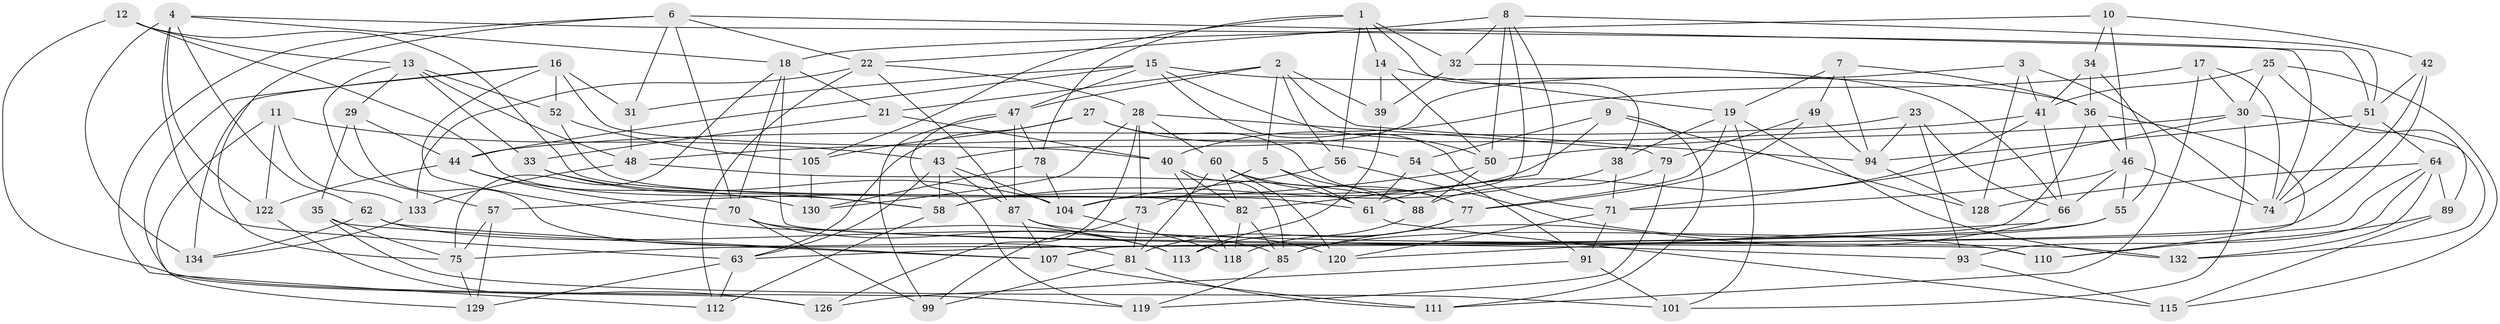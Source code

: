 // Generated by graph-tools (version 1.1) at 2025/24/03/03/25 07:24:25]
// undirected, 96 vertices, 233 edges
graph export_dot {
graph [start="1"]
  node [color=gray90,style=filled];
  1 [super="+37"];
  2 [super="+116"];
  3;
  4 [super="+20"];
  5;
  6 [super="+96"];
  7;
  8 [super="+123"];
  9;
  10;
  11;
  12;
  13 [super="+45"];
  14;
  15 [super="+136"];
  16 [super="+86"];
  17;
  18 [super="+26"];
  19 [super="+24"];
  21;
  22 [super="+68"];
  23;
  25;
  27;
  28 [super="+106"];
  29;
  30 [super="+53"];
  31;
  32;
  33;
  34;
  35;
  36 [super="+102"];
  38;
  39;
  40 [super="+59"];
  41 [super="+90"];
  42;
  43 [super="+69"];
  44 [super="+80"];
  46 [super="+67"];
  47 [super="+131"];
  48 [super="+100"];
  49;
  50 [super="+103"];
  51 [super="+72"];
  52;
  54;
  55;
  56;
  57;
  58 [super="+137"];
  60 [super="+98"];
  61 [super="+65"];
  62;
  63 [super="+76"];
  64 [super="+83"];
  66 [super="+135"];
  70 [super="+117"];
  71 [super="+109"];
  73;
  74 [super="+108"];
  75 [super="+95"];
  77 [super="+125"];
  78;
  79;
  81 [super="+84"];
  82 [super="+127"];
  85 [super="+92"];
  87 [super="+138"];
  88 [super="+97"];
  89;
  91;
  93;
  94 [super="+124"];
  99;
  101;
  104 [super="+114"];
  105;
  107 [super="+121"];
  110;
  111;
  112;
  113;
  115;
  118;
  119;
  120;
  122;
  126;
  128;
  129;
  130;
  132;
  133;
  134;
  1 -- 32;
  1 -- 105;
  1 -- 14;
  1 -- 56;
  1 -- 38;
  1 -- 78;
  2 -- 21;
  2 -- 39;
  2 -- 56;
  2 -- 5;
  2 -- 94;
  2 -- 47;
  3 -- 43;
  3 -- 128;
  3 -- 74;
  3 -- 41;
  4 -- 122;
  4 -- 74;
  4 -- 18;
  4 -- 134;
  4 -- 62;
  4 -- 63;
  5 -- 61;
  5 -- 73;
  5 -- 88;
  6 -- 112;
  6 -- 75;
  6 -- 22;
  6 -- 70;
  6 -- 51;
  6 -- 31;
  7 -- 49;
  7 -- 19;
  7 -- 36;
  7 -- 94;
  8 -- 32;
  8 -- 22;
  8 -- 82;
  8 -- 104;
  8 -- 51;
  8 -- 50;
  9 -- 128;
  9 -- 111;
  9 -- 54;
  9 -- 58;
  10 -- 34;
  10 -- 18;
  10 -- 42;
  10 -- 46;
  11 -- 129;
  11 -- 133;
  11 -- 122;
  11 -- 43;
  12 -- 13;
  12 -- 82;
  12 -- 119;
  12 -- 58;
  13 -- 57;
  13 -- 48;
  13 -- 33;
  13 -- 52;
  13 -- 29;
  14 -- 50;
  14 -- 19;
  14 -- 39;
  15 -- 50;
  15 -- 31;
  15 -- 71;
  15 -- 36;
  15 -- 44;
  15 -- 47;
  16 -- 31;
  16 -- 40;
  16 -- 52;
  16 -- 113;
  16 -- 134;
  16 -- 126;
  17 -- 111;
  17 -- 30;
  17 -- 74;
  17 -- 40;
  18 -- 75;
  18 -- 110;
  18 -- 21;
  18 -- 70;
  19 -- 38;
  19 -- 101;
  19 -- 132;
  19 -- 77;
  21 -- 33;
  21 -- 40;
  22 -- 87;
  22 -- 112;
  22 -- 133;
  22 -- 28;
  23 -- 94;
  23 -- 66;
  23 -- 93;
  23 -- 44;
  25 -- 89;
  25 -- 115;
  25 -- 41;
  25 -- 30;
  27 -- 54;
  27 -- 105;
  27 -- 77;
  27 -- 63;
  28 -- 130;
  28 -- 60;
  28 -- 73;
  28 -- 126;
  28 -- 79;
  29 -- 44;
  29 -- 35;
  29 -- 81;
  30 -- 132;
  30 -- 101;
  30 -- 71;
  30 -- 50;
  31 -- 48;
  32 -- 39;
  32 -- 66;
  33 -- 58;
  33 -- 104;
  34 -- 55;
  34 -- 41;
  34 -- 36;
  35 -- 101;
  35 -- 75;
  35 -- 107;
  36 -- 110;
  36 -- 46;
  36 -- 107;
  38 -- 58;
  38 -- 71;
  39 -- 113;
  40 -- 85;
  40 -- 118;
  40 -- 82;
  41 -- 61;
  41 -- 48;
  41 -- 66;
  42 -- 51;
  42 -- 75;
  42 -- 74;
  43 -- 87;
  43 -- 63;
  43 -- 104;
  43 -- 58;
  44 -- 130;
  44 -- 122;
  44 -- 70;
  46 -- 55;
  46 -- 71;
  46 -- 66;
  46 -- 74;
  47 -- 99;
  47 -- 119;
  47 -- 78;
  47 -- 87;
  48 -- 133;
  48 -- 88 [weight=2];
  49 -- 79;
  49 -- 77;
  49 -- 94;
  50 -- 88;
  50 -- 57;
  51 -- 94;
  51 -- 74;
  51 -- 64;
  52 -- 105;
  52 -- 61;
  54 -- 91;
  54 -- 61;
  55 -- 85;
  55 -- 63;
  56 -- 110;
  56 -- 104;
  57 -- 75;
  57 -- 129;
  58 -- 112;
  60 -- 81;
  60 -- 61;
  60 -- 120;
  60 -- 82;
  60 -- 77;
  61 -- 115;
  62 -- 107;
  62 -- 134;
  62 -- 85;
  63 -- 112;
  63 -- 129;
  64 -- 128;
  64 -- 132;
  64 -- 89;
  64 -- 93;
  64 -- 107;
  66 -- 120;
  66 -- 85;
  70 -- 99;
  70 -- 113;
  70 -- 93;
  71 -- 91;
  71 -- 120;
  73 -- 99;
  73 -- 81;
  75 -- 129;
  77 -- 81;
  77 -- 113;
  78 -- 130;
  78 -- 104;
  79 -- 119;
  79 -- 88;
  81 -- 111;
  81 -- 99;
  82 -- 118;
  82 -- 85;
  85 -- 119;
  87 -- 120;
  87 -- 107;
  87 -- 132;
  88 -- 118;
  89 -- 115;
  89 -- 110;
  91 -- 101;
  91 -- 126;
  93 -- 115;
  94 -- 128;
  104 -- 118;
  105 -- 130;
  107 -- 111;
  122 -- 126;
  133 -- 134;
}
